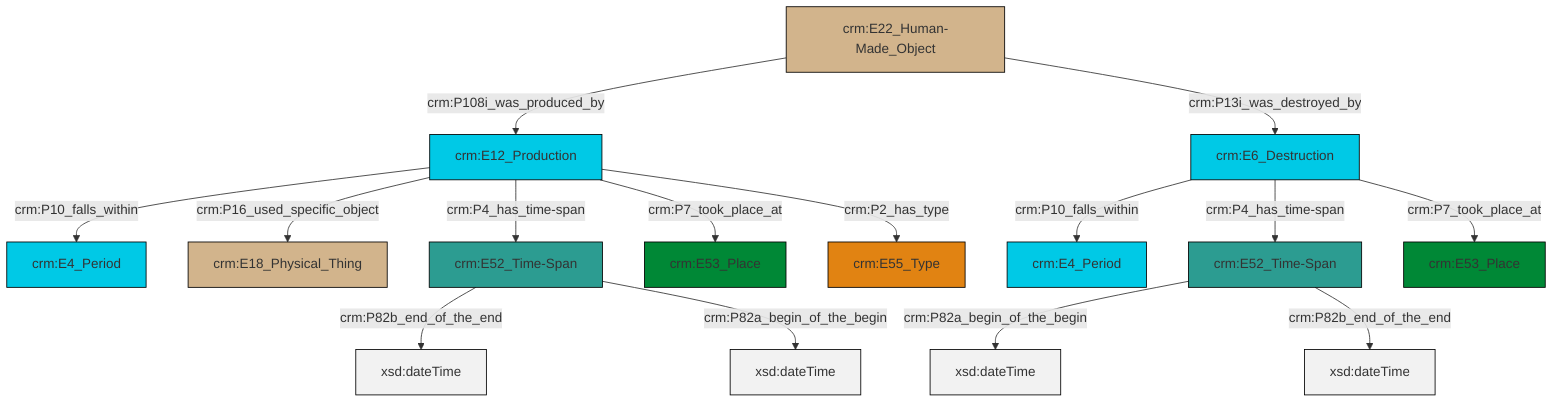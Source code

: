 graph TD
classDef Literal fill:#f2f2f2,stroke:#000000;
classDef CRM_Entity fill:#FFFFFF,stroke:#000000;
classDef Temporal_Entity fill:#00C9E6, stroke:#000000;
classDef Type fill:#E18312, stroke:#000000;
classDef Time-Span fill:#2C9C91, stroke:#000000;
classDef Appellation fill:#FFEB7F, stroke:#000000;
classDef Place fill:#008836, stroke:#000000;
classDef Persistent_Item fill:#B266B2, stroke:#000000;
classDef Conceptual_Object fill:#FFD700, stroke:#000000;
classDef Physical_Thing fill:#D2B48C, stroke:#000000;
classDef Actor fill:#f58aad, stroke:#000000;
classDef PC_Classes fill:#4ce600, stroke:#000000;
classDef Multi fill:#cccccc,stroke:#000000;

4["crm:E6_Destruction"]:::Temporal_Entity -->|crm:P10_falls_within| 5["crm:E4_Period"]:::Temporal_Entity
0["crm:E12_Production"]:::Temporal_Entity -->|crm:P10_falls_within| 6["crm:E4_Period"]:::Temporal_Entity
7["crm:E52_Time-Span"]:::Time-Span -->|crm:P82b_end_of_the_end| 8[xsd:dateTime]:::Literal
4["crm:E6_Destruction"]:::Temporal_Entity -->|crm:P4_has_time-span| 9["crm:E52_Time-Span"]:::Time-Span
9["crm:E52_Time-Span"]:::Time-Span -->|crm:P82a_begin_of_the_begin| 10[xsd:dateTime]:::Literal
4["crm:E6_Destruction"]:::Temporal_Entity -->|crm:P7_took_place_at| 11["crm:E53_Place"]:::Place
0["crm:E12_Production"]:::Temporal_Entity -->|crm:P16_used_specific_object| 2["crm:E18_Physical_Thing"]:::Physical_Thing
0["crm:E12_Production"]:::Temporal_Entity -->|crm:P4_has_time-span| 7["crm:E52_Time-Span"]:::Time-Span
9["crm:E52_Time-Span"]:::Time-Span -->|crm:P82b_end_of_the_end| 13[xsd:dateTime]:::Literal
21["crm:E22_Human-Made_Object"]:::Physical_Thing -->|crm:P108i_was_produced_by| 0["crm:E12_Production"]:::Temporal_Entity
0["crm:E12_Production"]:::Temporal_Entity -->|crm:P7_took_place_at| 19["crm:E53_Place"]:::Place
0["crm:E12_Production"]:::Temporal_Entity -->|crm:P2_has_type| 15["crm:E55_Type"]:::Type
21["crm:E22_Human-Made_Object"]:::Physical_Thing -->|crm:P13i_was_destroyed_by| 4["crm:E6_Destruction"]:::Temporal_Entity
7["crm:E52_Time-Span"]:::Time-Span -->|crm:P82a_begin_of_the_begin| 25[xsd:dateTime]:::Literal